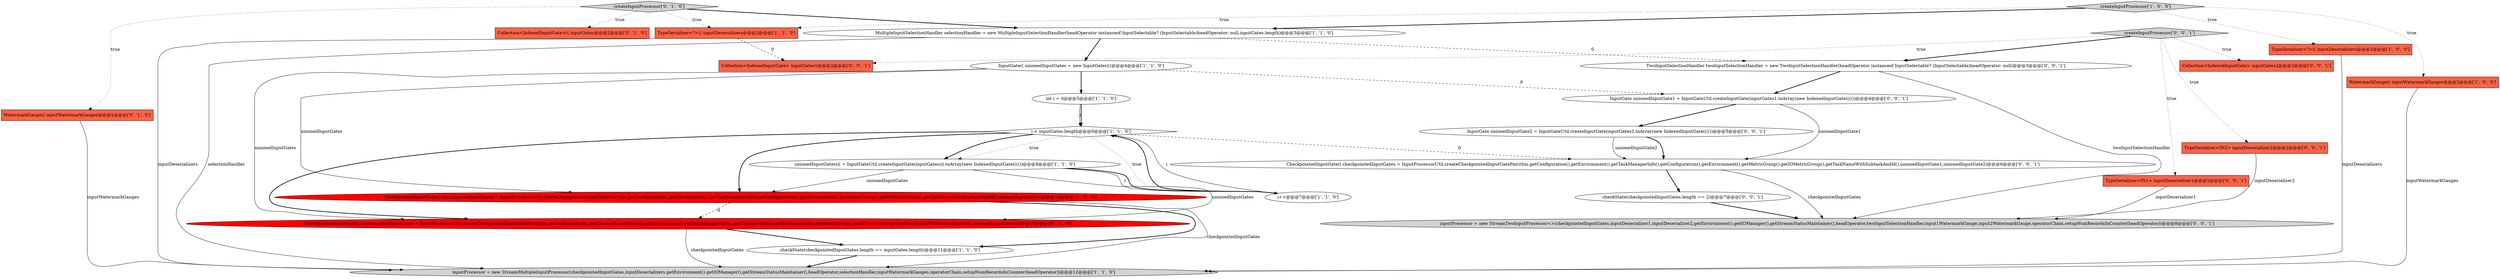 digraph {
16 [style = filled, label = "createInputProcessor['0', '1', '0']", fillcolor = lightgray, shape = diamond image = "AAA0AAABBB2BBB"];
11 [style = filled, label = "TypeSerializer<?>(( inputDeserializers@@@2@@@['1', '1', '0']", fillcolor = tomato, shape = box image = "AAA0AAABBB1BBB"];
25 [style = filled, label = "InputGate unionedInputGate1 = InputGateUtil.createInputGate(inputGates1.toArray(new IndexedInputGate(((())@@@4@@@['0', '0', '1']", fillcolor = white, shape = ellipse image = "AAA0AAABBB3BBB"];
15 [style = filled, label = "CheckpointedInputGate(( checkpointedInputGates = InputProcessorUtil.createCheckpointedInputGatePair(this,getConfiguration(),getChannelStateWriter(),getEnvironment().getTaskManagerInfo().getConfiguration(),getEnvironment().getMetricGroup().getIOMetricGroup(),getTaskNameWithSubtaskAndId(),unionedInputGates)@@@10@@@['0', '1', '0']", fillcolor = red, shape = ellipse image = "AAA1AAABBB2BBB"];
2 [style = filled, label = "CheckpointedInputGate(( checkpointedInputGates = InputProcessorUtil.createCheckpointedInputGatePair(this,getConfiguration(),getEnvironment().getTaskManagerInfo().getConfiguration(),getEnvironment().getMetricGroup().getIOMetricGroup(),getTaskNameWithSubtaskAndId(),unionedInputGates)@@@10@@@['1', '0', '0']", fillcolor = red, shape = ellipse image = "AAA1AAABBB1BBB"];
0 [style = filled, label = "TypeSerializer<?>(( inputDeserializers@@@2@@@['1', '0', '0']", fillcolor = tomato, shape = box image = "AAA0AAABBB1BBB"];
26 [style = filled, label = "InputGate unionedInputGate2 = InputGateUtil.createInputGate(inputGates2.toArray(new IndexedInputGate(((())@@@5@@@['0', '0', '1']", fillcolor = white, shape = ellipse image = "AAA0AAABBB3BBB"];
21 [style = filled, label = "CheckpointedInputGate(( checkpointedInputGates = InputProcessorUtil.createCheckpointedInputGatePair(this,getConfiguration(),getEnvironment().getTaskManagerInfo().getConfiguration(),getEnvironment().getMetricGroup().getIOMetricGroup(),getTaskNameWithSubtaskAndId(),unionedInputGate1,unionedInputGate2)@@@6@@@['0', '0', '1']", fillcolor = white, shape = ellipse image = "AAA0AAABBB3BBB"];
5 [style = filled, label = "i < inputGates.length@@@6@@@['1', '1', '0']", fillcolor = white, shape = diamond image = "AAA0AAABBB1BBB"];
27 [style = filled, label = "Collection<IndexedInputGate> inputGates1@@@2@@@['0', '0', '1']", fillcolor = tomato, shape = box image = "AAA0AAABBB3BBB"];
23 [style = filled, label = "inputProcessor = new StreamTwoInputProcessor<>(checkpointedInputGates,inputDeserializer1,inputDeserializer2,getEnvironment().getIOManager(),getStreamStatusMaintainer(),headOperator,twoInputSelectionHandler,input1WatermarkGauge,input2WatermarkGauge,operatorChain,setupNumRecordsInCounter(headOperator))@@@8@@@['0', '0', '1']", fillcolor = lightgray, shape = ellipse image = "AAA0AAABBB3BBB"];
6 [style = filled, label = "InputGate(( unionedInputGates = new InputGate((((@@@4@@@['1', '1', '0']", fillcolor = white, shape = ellipse image = "AAA0AAABBB1BBB"];
4 [style = filled, label = "MultipleInputSelectionHandler selectionHandler = new MultipleInputSelectionHandler(headOperator instanceof InputSelectable? (InputSelectable)headOperator: null,inputGates.length)@@@3@@@['1', '1', '0']", fillcolor = white, shape = ellipse image = "AAA0AAABBB1BBB"];
20 [style = filled, label = "Collection<IndexedInputGate> inputGates2@@@2@@@['0', '0', '1']", fillcolor = tomato, shape = box image = "AAA0AAABBB3BBB"];
19 [style = filled, label = "createInputProcessor['0', '0', '1']", fillcolor = lightgray, shape = diamond image = "AAA0AAABBB3BBB"];
24 [style = filled, label = "TypeSerializer<IN2> inputDeserializer2@@@2@@@['0', '0', '1']", fillcolor = tomato, shape = box image = "AAA0AAABBB3BBB"];
8 [style = filled, label = "createInputProcessor['1', '0', '0']", fillcolor = lightgray, shape = diamond image = "AAA0AAABBB1BBB"];
10 [style = filled, label = "inputProcessor = new StreamMultipleInputProcessor(checkpointedInputGates,inputDeserializers,getEnvironment().getIOManager(),getStreamStatusMaintainer(),headOperator,selectionHandler,inputWatermarkGauges,operatorChain,setupNumRecordsInCounter(headOperator))@@@12@@@['1', '1', '0']", fillcolor = lightgray, shape = ellipse image = "AAA0AAABBB1BBB"];
22 [style = filled, label = "TypeSerializer<IN1> inputDeserializer1@@@2@@@['0', '0', '1']", fillcolor = tomato, shape = box image = "AAA0AAABBB3BBB"];
3 [style = filled, label = "checkState(checkpointedInputGates.length == inputGates.length)@@@11@@@['1', '1', '0']", fillcolor = white, shape = ellipse image = "AAA0AAABBB1BBB"];
1 [style = filled, label = "unionedInputGates(i( = InputGateUtil.createInputGate(inputGates(i(.toArray(new IndexedInputGate(((())@@@8@@@['1', '1', '0']", fillcolor = white, shape = ellipse image = "AAA0AAABBB1BBB"];
7 [style = filled, label = "int i = 0@@@5@@@['1', '1', '0']", fillcolor = white, shape = ellipse image = "AAA0AAABBB1BBB"];
12 [style = filled, label = "i++@@@7@@@['1', '1', '0']", fillcolor = white, shape = ellipse image = "AAA0AAABBB1BBB"];
9 [style = filled, label = "WatermarkGauge(( inputWatermarkGauges@@@2@@@['1', '0', '0']", fillcolor = tomato, shape = box image = "AAA0AAABBB1BBB"];
14 [style = filled, label = "Collection<IndexedInputGate>(( inputGates@@@2@@@['0', '1', '0']", fillcolor = tomato, shape = box image = "AAA0AAABBB2BBB"];
18 [style = filled, label = "TwoInputSelectionHandler twoInputSelectionHandler = new TwoInputSelectionHandler(headOperator instanceof InputSelectable? (InputSelectable)headOperator: null)@@@3@@@['0', '0', '1']", fillcolor = white, shape = ellipse image = "AAA0AAABBB3BBB"];
13 [style = filled, label = "WatermarkGauge(( inputWatermarkGauges@@@2@@@['0', '1', '0']", fillcolor = tomato, shape = box image = "AAA0AAABBB2BBB"];
17 [style = filled, label = "checkState(checkpointedInputGates.length == 2)@@@7@@@['0', '0', '1']", fillcolor = white, shape = ellipse image = "AAA0AAABBB3BBB"];
4->18 [style = dashed, label="0"];
13->10 [style = solid, label="inputWatermarkGauges"];
19->18 [style = bold, label=""];
18->23 [style = solid, label="twoInputSelectionHandler"];
12->5 [style = bold, label=""];
25->21 [style = solid, label="unionedInputGate1"];
16->13 [style = dotted, label="true"];
4->6 [style = bold, label=""];
19->20 [style = dotted, label="true"];
2->3 [style = bold, label=""];
5->1 [style = dotted, label="true"];
5->15 [style = bold, label=""];
19->27 [style = dotted, label="true"];
0->10 [style = solid, label="inputDeserializers"];
24->23 [style = solid, label="inputDeserializer2"];
5->12 [style = dotted, label="true"];
19->24 [style = dotted, label="true"];
15->3 [style = bold, label=""];
11->10 [style = solid, label="inputDeserializers"];
22->23 [style = solid, label="inputDeserializer1"];
15->10 [style = solid, label="checkpointedInputGates"];
17->23 [style = bold, label=""];
26->21 [style = bold, label=""];
2->15 [style = dashed, label="0"];
7->5 [style = solid, label="i"];
3->10 [style = bold, label=""];
5->1 [style = bold, label=""];
5->2 [style = bold, label=""];
7->5 [style = bold, label=""];
9->10 [style = solid, label="inputWatermarkGauges"];
12->5 [style = solid, label="i"];
6->25 [style = dashed, label="0"];
1->2 [style = solid, label="unionedInputGates"];
1->12 [style = solid, label="i"];
25->26 [style = bold, label=""];
16->14 [style = dotted, label="true"];
6->2 [style = solid, label="unionedInputGates"];
19->22 [style = dotted, label="true"];
1->15 [style = solid, label="unionedInputGates"];
1->12 [style = bold, label=""];
18->25 [style = bold, label=""];
8->11 [style = dotted, label="true"];
5->21 [style = dashed, label="0"];
8->0 [style = dotted, label="true"];
4->10 [style = solid, label="selectionHandler"];
8->9 [style = dotted, label="true"];
6->15 [style = solid, label="unionedInputGates"];
8->4 [style = bold, label=""];
16->4 [style = bold, label=""];
6->7 [style = bold, label=""];
11->27 [style = dashed, label="0"];
21->23 [style = solid, label="checkpointedInputGates"];
16->11 [style = dotted, label="true"];
2->10 [style = solid, label="checkpointedInputGates"];
21->17 [style = bold, label=""];
26->21 [style = solid, label="unionedInputGate2"];
}
